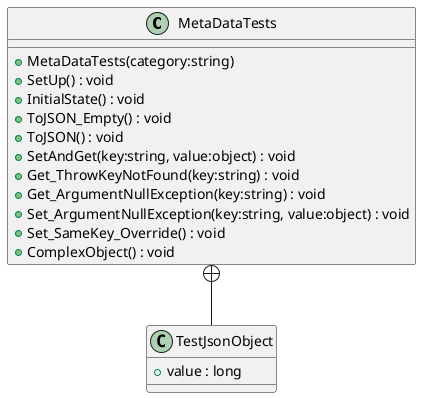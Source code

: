 @startuml
class MetaDataTests {
    + MetaDataTests(category:string)
    + SetUp() : void
    + InitialState() : void
    + ToJSON_Empty() : void
    + ToJSON() : void
    + SetAndGet(key:string, value:object) : void
    + Get_ThrowKeyNotFound(key:string) : void
    + Get_ArgumentNullException(key:string) : void
    + Set_ArgumentNullException(key:string, value:object) : void
    + Set_SameKey_Override() : void
    + ComplexObject() : void
}
class TestJsonObject {
    + value : long
}
MetaDataTests +-- TestJsonObject
@enduml

